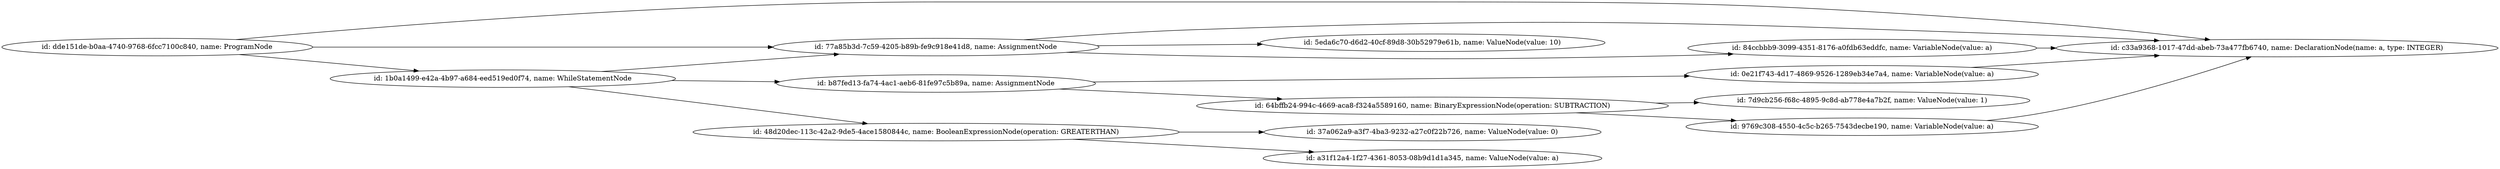 digraph g {
	rankdir=LR
		"id: b87fed13-fa74-4ac1-aeb6-81fe97c5b89a, name: AssignmentNode" -> "id: 0e21f743-4d17-4869-9526-1289eb34e7a4, name: VariableNode(value: a)"
		"id: b87fed13-fa74-4ac1-aeb6-81fe97c5b89a, name: AssignmentNode" -> "id: 64bffb24-994c-4669-aca8-f324a5589160, name: BinaryExpressionNode(operation: SUBTRACTION)"
		"id: dde151de-b0aa-4740-9768-6fcc7100c840, name: ProgramNode" -> "id: c33a9368-1017-47dd-abeb-73a477fb6740, name: DeclarationNode(name: a, type: INTEGER)"
		"id: dde151de-b0aa-4740-9768-6fcc7100c840, name: ProgramNode" -> "id: 77a85b3d-7c59-4205-b89b-fe9c918e41d8, name: AssignmentNode"
		"id: dde151de-b0aa-4740-9768-6fcc7100c840, name: ProgramNode" -> "id: 1b0a1499-e42a-4b97-a684-eed519ed0f74, name: WhileStatementNode"
		"id: 0e21f743-4d17-4869-9526-1289eb34e7a4, name: VariableNode(value: a)" -> "id: c33a9368-1017-47dd-abeb-73a477fb6740, name: DeclarationNode(name: a, type: INTEGER)"
		"id: 64bffb24-994c-4669-aca8-f324a5589160, name: BinaryExpressionNode(operation: SUBTRACTION)" -> "id: 7d9cb256-f68c-4895-9c8d-ab778e4a7b2f, name: ValueNode(value: 1)"
		"id: 64bffb24-994c-4669-aca8-f324a5589160, name: BinaryExpressionNode(operation: SUBTRACTION)" -> "id: 9769c308-4550-4c5c-b265-7543decbe190, name: VariableNode(value: a)"
		"id: 77a85b3d-7c59-4205-b89b-fe9c918e41d8, name: AssignmentNode" -> "id: c33a9368-1017-47dd-abeb-73a477fb6740, name: DeclarationNode(name: a, type: INTEGER)"
		"id: 77a85b3d-7c59-4205-b89b-fe9c918e41d8, name: AssignmentNode" -> "id: 5eda6c70-d6d2-40cf-89d8-30b52979e61b, name: ValueNode(value: 10)"
		"id: 77a85b3d-7c59-4205-b89b-fe9c918e41d8, name: AssignmentNode" -> "id: 84ccbbb9-3099-4351-8176-a0fdb63eddfc, name: VariableNode(value: a)"
		"id: 1b0a1499-e42a-4b97-a684-eed519ed0f74, name: WhileStatementNode" -> "id: b87fed13-fa74-4ac1-aeb6-81fe97c5b89a, name: AssignmentNode"
		"id: 1b0a1499-e42a-4b97-a684-eed519ed0f74, name: WhileStatementNode" -> "id: 77a85b3d-7c59-4205-b89b-fe9c918e41d8, name: AssignmentNode"
		"id: 1b0a1499-e42a-4b97-a684-eed519ed0f74, name: WhileStatementNode" -> "id: 48d20dec-113c-42a2-9de5-4ace1580844c, name: BooleanExpressionNode(operation: GREATERTHAN)"
		"id: 9769c308-4550-4c5c-b265-7543decbe190, name: VariableNode(value: a)" -> "id: c33a9368-1017-47dd-abeb-73a477fb6740, name: DeclarationNode(name: a, type: INTEGER)"
		"id: 48d20dec-113c-42a2-9de5-4ace1580844c, name: BooleanExpressionNode(operation: GREATERTHAN)" -> "id: 37a062a9-a3f7-4ba3-9232-a27c0f22b726, name: ValueNode(value: 0)"
		"id: 48d20dec-113c-42a2-9de5-4ace1580844c, name: BooleanExpressionNode(operation: GREATERTHAN)" -> "id: a31f12a4-1f27-4361-8053-08b9d1d1a345, name: ValueNode(value: a)"
		"id: 84ccbbb9-3099-4351-8176-a0fdb63eddfc, name: VariableNode(value: a)" -> "id: c33a9368-1017-47dd-abeb-73a477fb6740, name: DeclarationNode(name: a, type: INTEGER)"
}